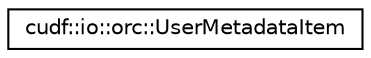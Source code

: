 digraph "Graphical Class Hierarchy"
{
  edge [fontname="Helvetica",fontsize="10",labelfontname="Helvetica",labelfontsize="10"];
  node [fontname="Helvetica",fontsize="10",shape=record];
  rankdir="LR";
  Node0 [label="cudf::io::orc::UserMetadataItem",height=0.2,width=0.4,color="black", fillcolor="white", style="filled",URL="$structcudf_1_1io_1_1orc_1_1UserMetadataItem.html"];
}
